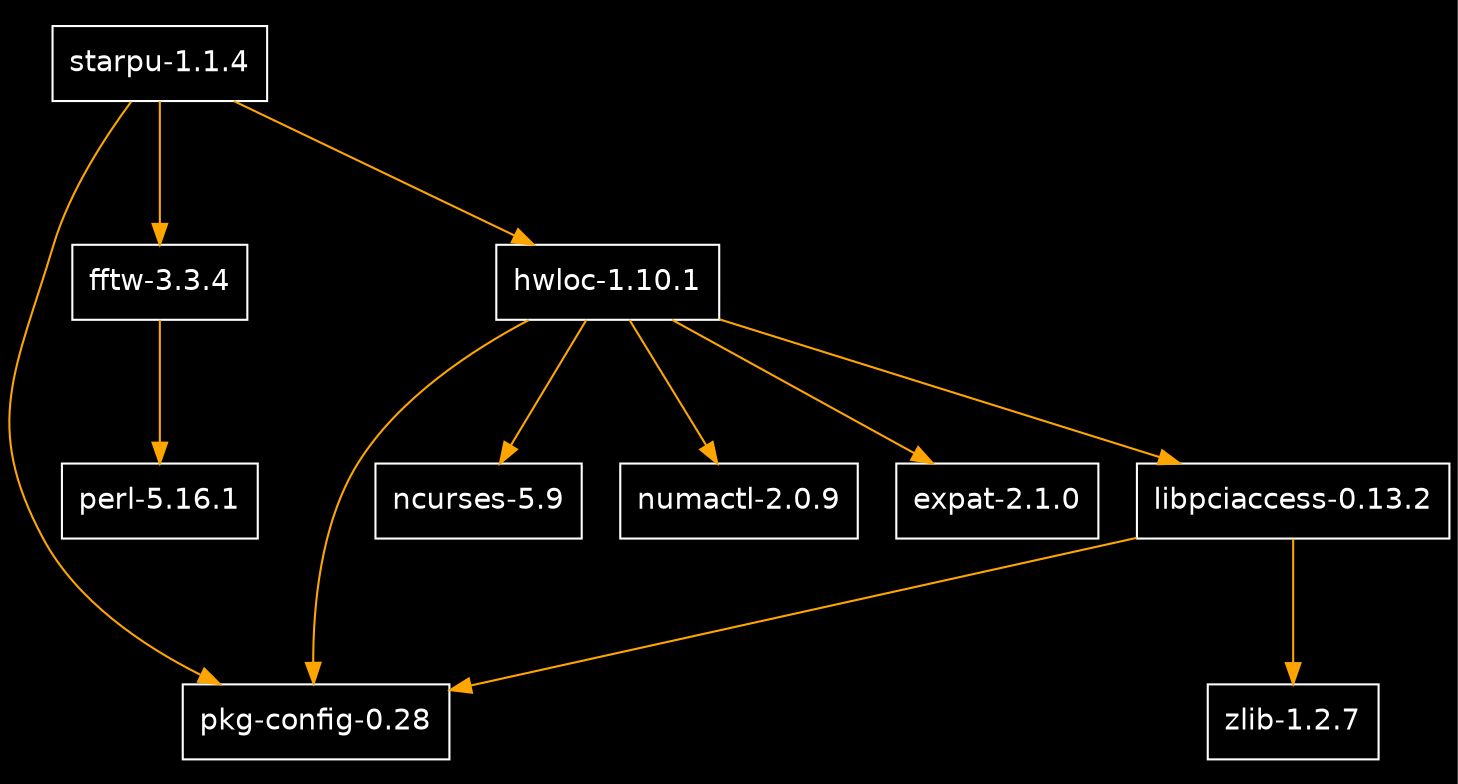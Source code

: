 digraph G {
  ratio = 0.55;
  bgcolor = black;
  "79547584" [label = "starpu-1.1.4", shape = box, fontname = Helvetica, color = white, fontcolor = white];
  "79547584" -> "53930816" [color = orange];ppp
  "79547584" -> "65372544" [color = orange];
  "79547584" -> "65375040" [color = orange];
  "53930816" [label = "pkg-config-0.28", shape = box, fontname = Helvetica, color = white, fontcolor = white];
  "65372544" [label = "fftw-3.3.4", shape = box, fontname = Helvetica, color = white, fontcolor = white];
  "65372544" -> "50498752" [color = orange];
  "50498752" [label = "perl-5.16.1", shape = box, fontname = Helvetica, color = white, fontcolor = white];
  "65375040" [label = "hwloc-1.10.1", shape = box, fontname = Helvetica, color = white, fontcolor = white];
  "65375040" -> "53930816" [color = orange];
  "65375040" -> "51165632" [color = orange];
  "65375040" -> "67751488" [color = orange];
  "65375040" -> "68084864" [color = orange];
  "65375040" -> "66840256" [color = orange];
  "51165632" [label = "ncurses-5.9", shape = box, fontname = Helvetica, color = white, fontcolor = white];
  "67751488" [label = "numactl-2.0.9", shape = box, fontname = Helvetica, color = white, fontcolor = white];
  "68084864" [label = "expat-2.1.0", shape = box, fontname = Helvetica, color = white, fontcolor = white];
  "66840256" [label = "libpciaccess-0.13.2", shape = box, fontname = Helvetica, color = white, fontcolor = white];
  "66840256" -> "53930816" [color = orange];
  "66840256" -> "68274432" [color = orange];
  "68274432" [label = "zlib-1.2.7", shape = box, fontname = Helvetica, color = white, fontcolor = white];

}
